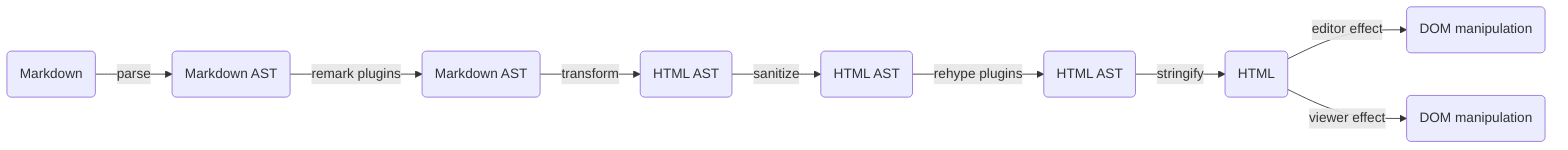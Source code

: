 graph LR
A(Markdown)--parse-->B(Markdown AST)
B--remark plugins-->C(Markdown AST)
C--transform-->D(HTML AST)
D--sanitize-->E(HTML AST)
E--rehype plugins-->F(HTML AST)
F--stringify-->G(HTML)
G--editor effect-->H(DOM manipulation)
G--viewer effect-->I(DOM manipulation)